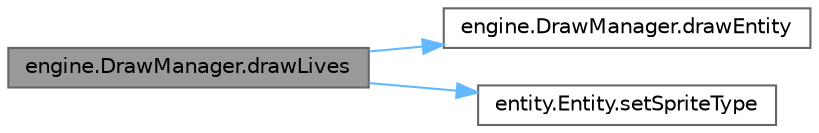 digraph "engine.DrawManager.drawLives"
{
 // LATEX_PDF_SIZE
  bgcolor="transparent";
  edge [fontname=Helvetica,fontsize=10,labelfontname=Helvetica,labelfontsize=10];
  node [fontname=Helvetica,fontsize=10,shape=box,height=0.2,width=0.4];
  rankdir="LR";
  Node1 [id="Node000001",label="engine.DrawManager.drawLives",height=0.2,width=0.4,color="gray40", fillcolor="grey60", style="filled", fontcolor="black",tooltip="For debugging purpouses, draws the canvas borders."];
  Node1 -> Node2 [id="edge1_Node000001_Node000002",color="steelblue1",style="solid",tooltip=" "];
  Node2 [id="Node000002",label="engine.DrawManager.drawEntity",height=0.2,width=0.4,color="grey40", fillcolor="white", style="filled",URL="$classengine_1_1_draw_manager.html#a3ef1def588c0f283cf6066af12d7ad63",tooltip="Draws an entity, using the apropiate image."];
  Node1 -> Node3 [id="edge2_Node000001_Node000003",color="steelblue1",style="solid",tooltip=" "];
  Node3 [id="Node000003",label="entity.Entity.setSpriteType",height=0.2,width=0.4,color="grey40", fillcolor="white", style="filled",URL="$classentity_1_1_entity.html#a6ca6a574524059ce8c1977c88961246c",tooltip="Constructor, establishes the entity's generic properties."];
}
